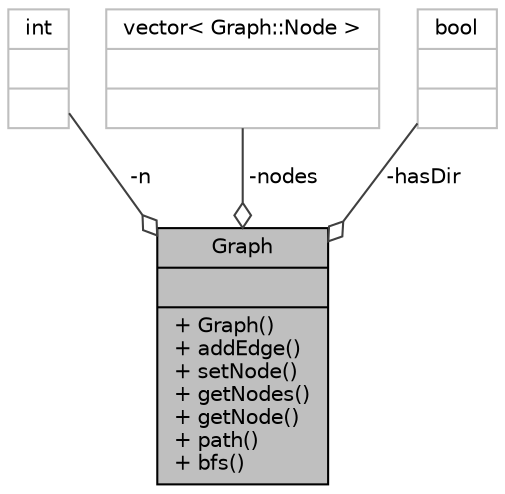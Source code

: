 digraph "Graph"
{
 // LATEX_PDF_SIZE
  bgcolor="transparent";
  edge [fontname="Helvetica",fontsize="10",labelfontname="Helvetica",labelfontsize="10"];
  node [fontname="Helvetica",fontsize="10",shape=record];
  Node1 [label="{Graph\n||+ Graph()\l+ addEdge()\l+ setNode()\l+ getNodes()\l+ getNode()\l+ path()\l+ bfs()\l}",height=0.2,width=0.4,color="black", fillcolor="grey75", style="filled", fontcolor="black",tooltip=" "];
  Node2 -> Node1 [color="grey25",fontsize="10",style="solid",label=" -n" ,arrowhead="odiamond",fontname="Helvetica"];
  Node2 [label="{int\n||}",height=0.2,width=0.4,color="grey75",tooltip=" "];
  Node3 -> Node1 [color="grey25",fontsize="10",style="solid",label=" -nodes" ,arrowhead="odiamond",fontname="Helvetica"];
  Node3 [label="{vector\< Graph::Node \>\n||}",height=0.2,width=0.4,color="grey75",tooltip=" "];
  Node4 -> Node1 [color="grey25",fontsize="10",style="solid",label=" -hasDir" ,arrowhead="odiamond",fontname="Helvetica"];
  Node4 [label="{bool\n||}",height=0.2,width=0.4,color="grey75",tooltip=" "];
}
